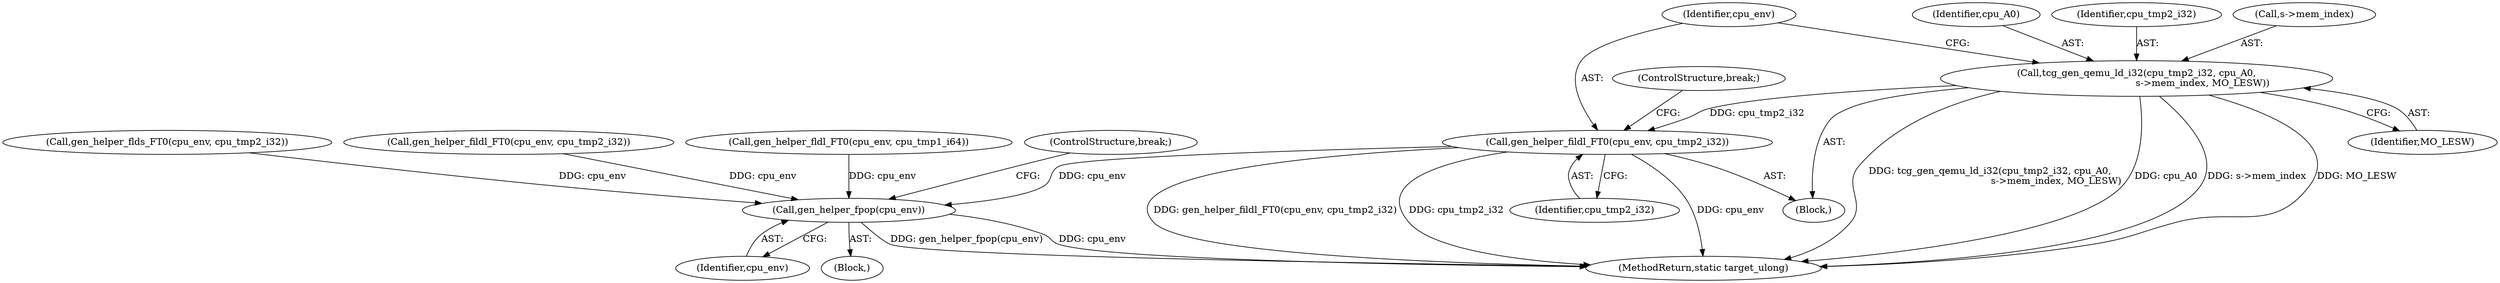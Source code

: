 digraph "0_qemu_30663fd26c0307e414622c7a8607fbc04f92ec14@pointer" {
"1004535" [label="(Call,tcg_gen_qemu_ld_i32(cpu_tmp2_i32, cpu_A0,\n                                            s->mem_index, MO_LESW))"];
"1004542" [label="(Call,gen_helper_fildl_FT0(cpu_env, cpu_tmp2_i32))"];
"1004553" [label="(Call,gen_helper_fpop(cpu_env))"];
"1004555" [label="(ControlStructure,break;)"];
"1004552" [label="(Block,)"];
"1004541" [label="(Identifier,MO_LESW)"];
"1004554" [label="(Identifier,cpu_env)"];
"1004537" [label="(Identifier,cpu_A0)"];
"1004543" [label="(Identifier,cpu_env)"];
"1011840" [label="(MethodReturn,static target_ulong)"];
"1004544" [label="(Identifier,cpu_tmp2_i32)"];
"1004505" [label="(Call,gen_helper_flds_FT0(cpu_env, cpu_tmp2_i32))"];
"1004496" [label="(Block,)"];
"1004553" [label="(Call,gen_helper_fpop(cpu_env))"];
"1004517" [label="(Call,gen_helper_fildl_FT0(cpu_env, cpu_tmp2_i32))"];
"1004542" [label="(Call,gen_helper_fildl_FT0(cpu_env, cpu_tmp2_i32))"];
"1004529" [label="(Call,gen_helper_fldl_FT0(cpu_env, cpu_tmp1_i64))"];
"1004536" [label="(Identifier,cpu_tmp2_i32)"];
"1004535" [label="(Call,tcg_gen_qemu_ld_i32(cpu_tmp2_i32, cpu_A0,\n                                            s->mem_index, MO_LESW))"];
"1004538" [label="(Call,s->mem_index)"];
"1004545" [label="(ControlStructure,break;)"];
"1004535" -> "1004496"  [label="AST: "];
"1004535" -> "1004541"  [label="CFG: "];
"1004536" -> "1004535"  [label="AST: "];
"1004537" -> "1004535"  [label="AST: "];
"1004538" -> "1004535"  [label="AST: "];
"1004541" -> "1004535"  [label="AST: "];
"1004543" -> "1004535"  [label="CFG: "];
"1004535" -> "1011840"  [label="DDG: tcg_gen_qemu_ld_i32(cpu_tmp2_i32, cpu_A0,\n                                            s->mem_index, MO_LESW)"];
"1004535" -> "1011840"  [label="DDG: cpu_A0"];
"1004535" -> "1011840"  [label="DDG: s->mem_index"];
"1004535" -> "1011840"  [label="DDG: MO_LESW"];
"1004535" -> "1004542"  [label="DDG: cpu_tmp2_i32"];
"1004542" -> "1004496"  [label="AST: "];
"1004542" -> "1004544"  [label="CFG: "];
"1004543" -> "1004542"  [label="AST: "];
"1004544" -> "1004542"  [label="AST: "];
"1004545" -> "1004542"  [label="CFG: "];
"1004542" -> "1011840"  [label="DDG: cpu_tmp2_i32"];
"1004542" -> "1011840"  [label="DDG: cpu_env"];
"1004542" -> "1011840"  [label="DDG: gen_helper_fildl_FT0(cpu_env, cpu_tmp2_i32)"];
"1004542" -> "1004553"  [label="DDG: cpu_env"];
"1004553" -> "1004552"  [label="AST: "];
"1004553" -> "1004554"  [label="CFG: "];
"1004554" -> "1004553"  [label="AST: "];
"1004555" -> "1004553"  [label="CFG: "];
"1004553" -> "1011840"  [label="DDG: gen_helper_fpop(cpu_env)"];
"1004553" -> "1011840"  [label="DDG: cpu_env"];
"1004529" -> "1004553"  [label="DDG: cpu_env"];
"1004517" -> "1004553"  [label="DDG: cpu_env"];
"1004505" -> "1004553"  [label="DDG: cpu_env"];
}
